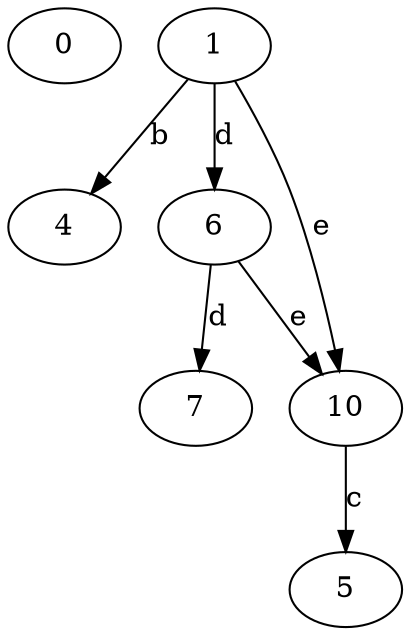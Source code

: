 strict digraph  {
0;
1;
4;
5;
6;
7;
10;
1 -> 4  [label=b];
1 -> 6  [label=d];
1 -> 10  [label=e];
6 -> 7  [label=d];
6 -> 10  [label=e];
10 -> 5  [label=c];
}
